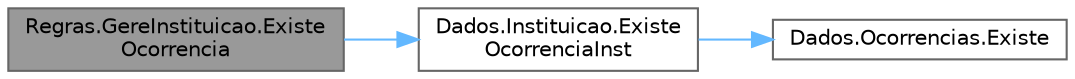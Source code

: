 digraph "Regras.GereInstituicao.ExisteOcorrencia"
{
 // LATEX_PDF_SIZE
  bgcolor="transparent";
  edge [fontname=Helvetica,fontsize=10,labelfontname=Helvetica,labelfontsize=10];
  node [fontname=Helvetica,fontsize=10,shape=box,height=0.2,width=0.4];
  rankdir="LR";
  Node1 [id="Node000001",label="Regras.GereInstituicao.Existe\lOcorrencia",height=0.2,width=0.4,color="gray40", fillcolor="grey60", style="filled", fontcolor="black",tooltip="Funcao que verifica se uma ocorrencia existe na instituicao."];
  Node1 -> Node2 [id="edge1_Node000001_Node000002",color="steelblue1",style="solid",tooltip=" "];
  Node2 [id="Node000002",label="Dados.Instituicao.Existe\lOcorrenciaInst",height=0.2,width=0.4,color="grey40", fillcolor="white", style="filled",URL="$class_dados_1_1_instituicao.html#a0e785cac748ed2697eef064f674d89ab",tooltip="Funcao que verifica se existe uma determinada ocorrencia na lista de ocorrencias da instituicao."];
  Node2 -> Node3 [id="edge2_Node000002_Node000003",color="steelblue1",style="solid",tooltip=" "];
  Node3 [id="Node000003",label="Dados.Ocorrencias.Existe",height=0.2,width=0.4,color="grey40", fillcolor="white", style="filled",URL="$class_dados_1_1_ocorrencias.html#a20a96fa2cf9f59ff7b28be5bb2e07073",tooltip="Funcao que verifica se existe uma determinada ocorrencia num dicionario de ocorrencias."];
}

